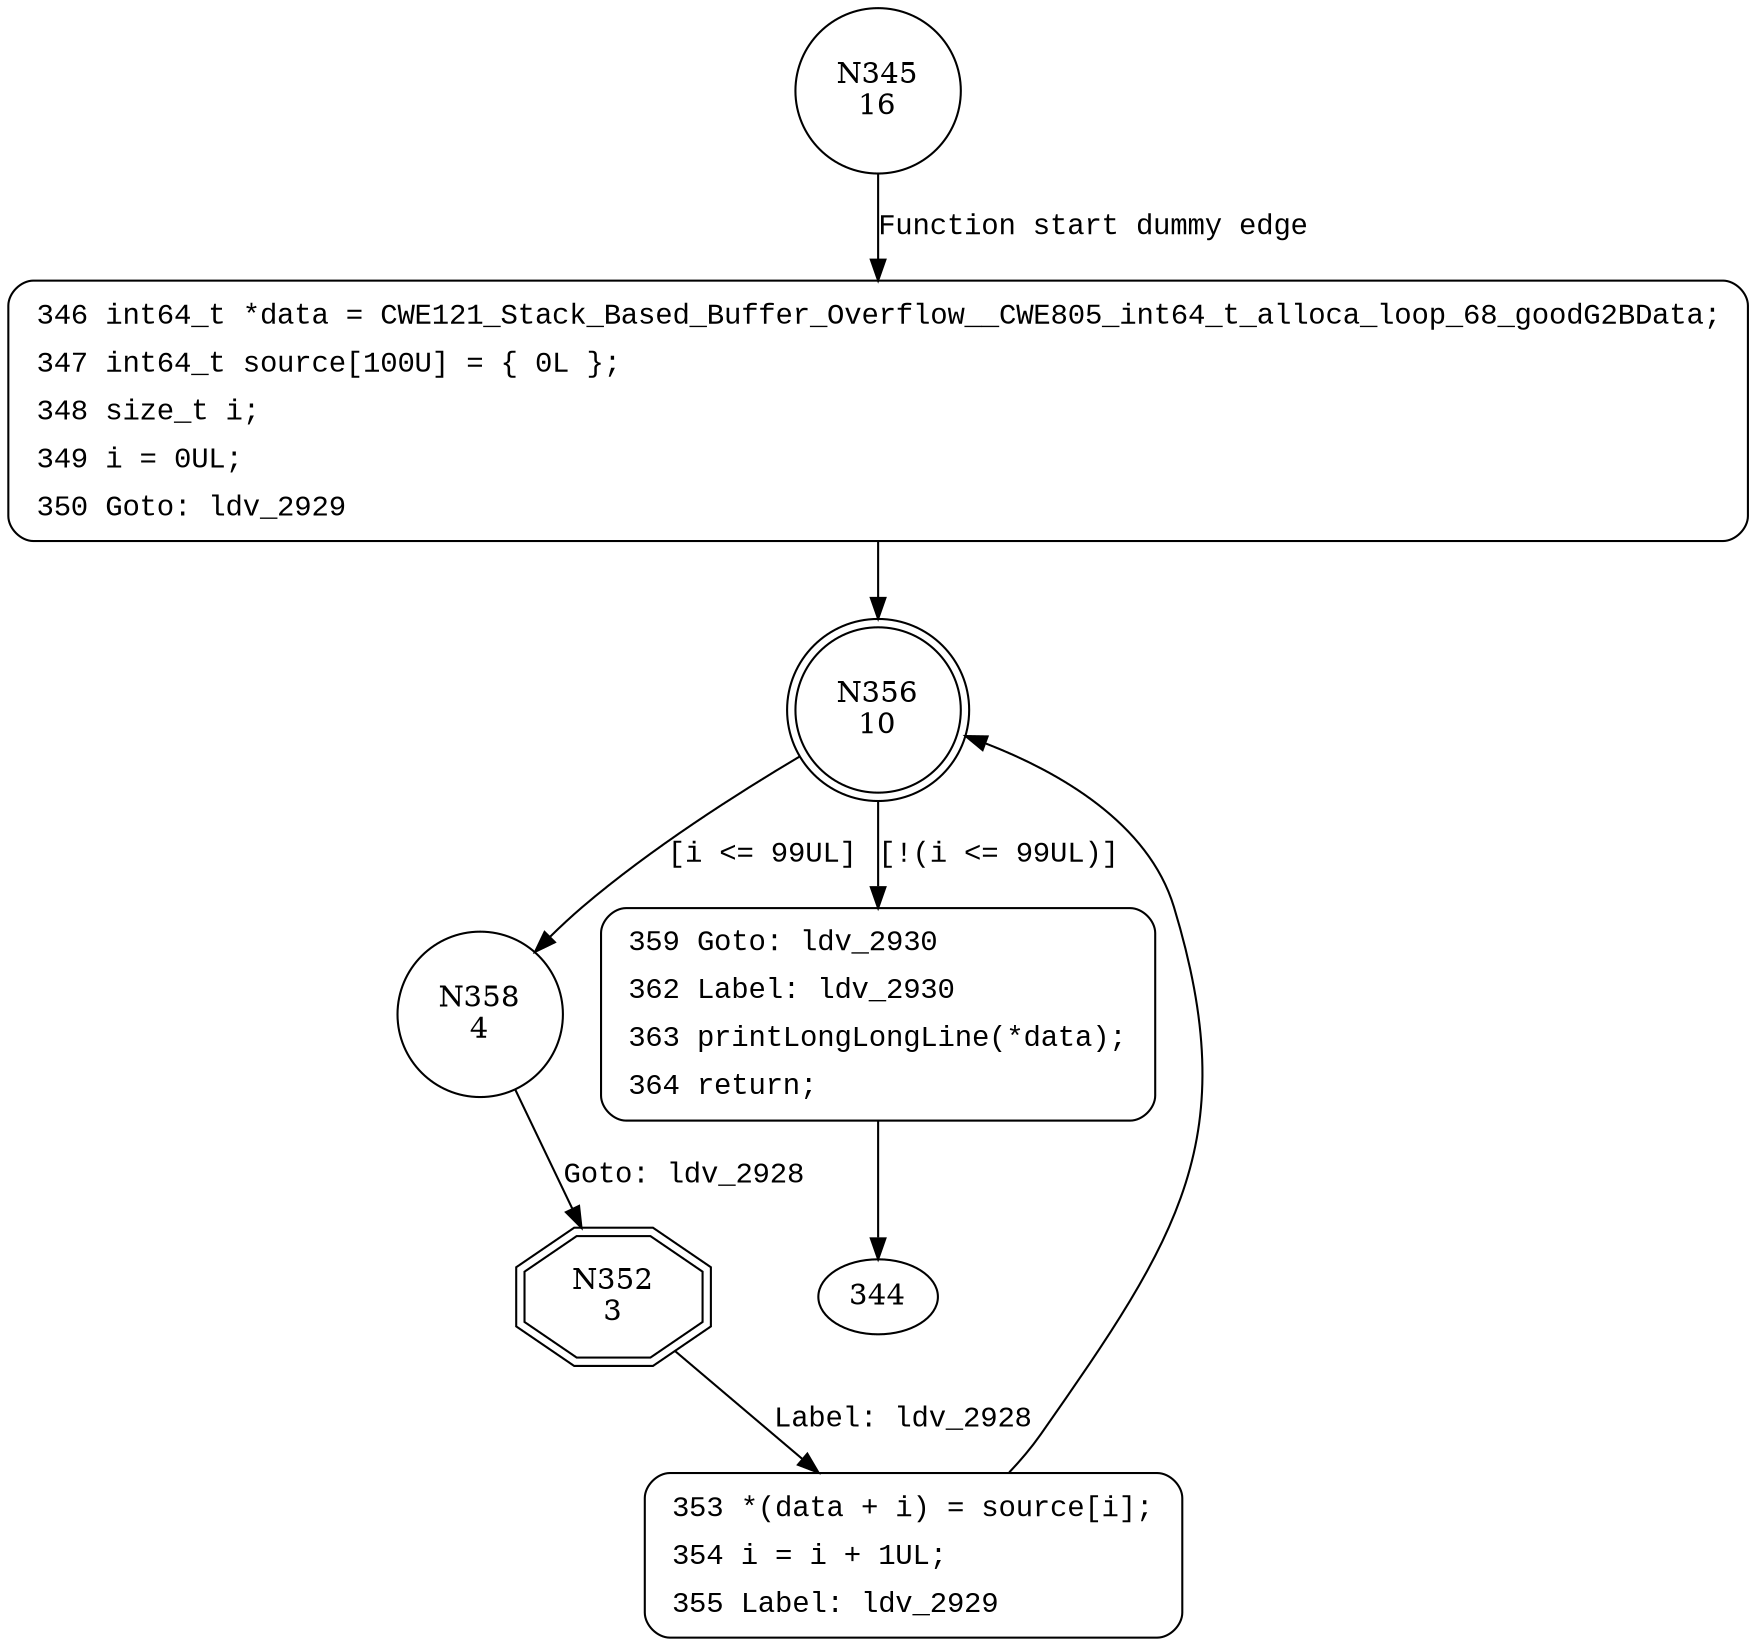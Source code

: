 digraph CWE121_Stack_Based_Buffer_Overflow__CWE805_int64_t_alloca_loop_68b_goodG2BSink {
345 [shape="circle" label="N345\n16"]
346 [shape="circle" label="N346\n15"]
356 [shape="doublecircle" label="N356\n10"]
358 [shape="circle" label="N358\n4"]
359 [shape="circle" label="N359\n9"]
352 [shape="doubleoctagon" label="N352\n3"]
353 [shape="circle" label="N353\n2"]
346 [style="filled,bold" penwidth="1" fillcolor="white" fontname="Courier New" shape="Mrecord" label=<<table border="0" cellborder="0" cellpadding="3" bgcolor="white"><tr><td align="right">346</td><td align="left">int64_t *data = CWE121_Stack_Based_Buffer_Overflow__CWE805_int64_t_alloca_loop_68_goodG2BData;</td></tr><tr><td align="right">347</td><td align="left">int64_t source[100U] = &#123; 0L &#125;;</td></tr><tr><td align="right">348</td><td align="left">size_t i;</td></tr><tr><td align="right">349</td><td align="left">i = 0UL;</td></tr><tr><td align="right">350</td><td align="left">Goto: ldv_2929</td></tr></table>>]
346 -> 356[label=""]
359 [style="filled,bold" penwidth="1" fillcolor="white" fontname="Courier New" shape="Mrecord" label=<<table border="0" cellborder="0" cellpadding="3" bgcolor="white"><tr><td align="right">359</td><td align="left">Goto: ldv_2930</td></tr><tr><td align="right">362</td><td align="left">Label: ldv_2930</td></tr><tr><td align="right">363</td><td align="left">printLongLongLine(*data);</td></tr><tr><td align="right">364</td><td align="left">return;</td></tr></table>>]
359 -> 344[label=""]
353 [style="filled,bold" penwidth="1" fillcolor="white" fontname="Courier New" shape="Mrecord" label=<<table border="0" cellborder="0" cellpadding="3" bgcolor="white"><tr><td align="right">353</td><td align="left">*(data + i) = source[i];</td></tr><tr><td align="right">354</td><td align="left">i = i + 1UL;</td></tr><tr><td align="right">355</td><td align="left">Label: ldv_2929</td></tr></table>>]
353 -> 356[label=""]
345 -> 346 [label="Function start dummy edge" fontname="Courier New"]
356 -> 358 [label="[i <= 99UL]" fontname="Courier New"]
356 -> 359 [label="[!(i <= 99UL)]" fontname="Courier New"]
358 -> 352 [label="Goto: ldv_2928" fontname="Courier New"]
352 -> 353 [label="Label: ldv_2928" fontname="Courier New"]
}